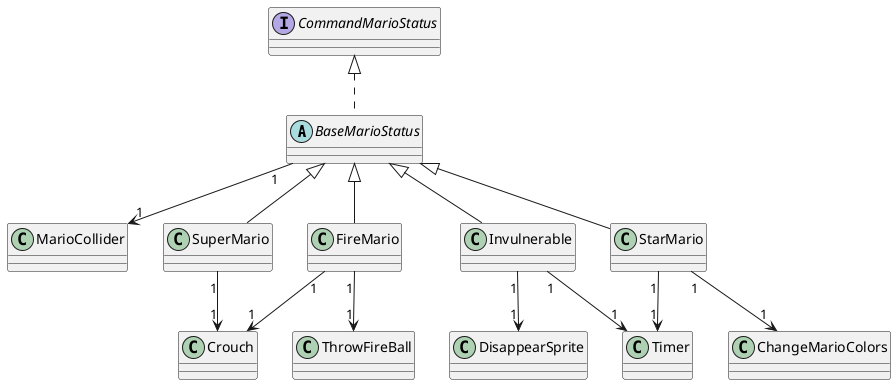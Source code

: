 @startuml

abstract BaseMarioStatus

interface CommandMarioStatus

BaseMarioStatus .u.|> CommandMarioStatus
BaseMarioStatus "1" --> "1" MarioCollider

SuperMario -u-|> BaseMarioStatus
SuperMario "1" --> "1" Crouch

FireMario -u-|> BaseMarioStatus
FireMario "1" --> "1" Crouch
FireMario "1" --> "1" ThrowFireBall

Invulnerable -u-|> BaseMarioStatus
Invulnerable "1" --> "1" Timer
Invulnerable "1" --> "1" DisappearSprite

StarMario -u-|> BaseMarioStatus
StarMario "1" --> "1" Timer
StarMario "1" --> "1" ChangeMarioColors
@enduml
